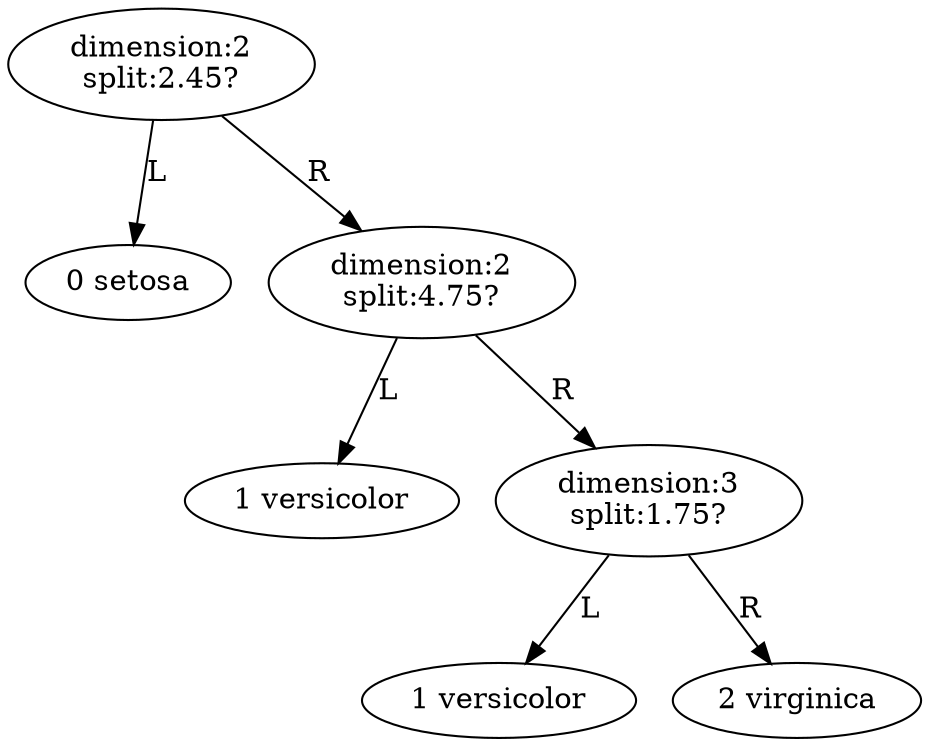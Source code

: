 digraph G {
	0 [label="dimension:2
split:2.45?"]
	1 [label="0 setosa"]
	0 -> 1 [label=L]
	2 [label="dimension:2
split:4.75?"]
	0 -> 2 [label=R]
	3 [label="1 versicolor"]
	2 -> 3 [label=L]
	4 [label="dimension:3
split:1.75?"]
	2 -> 4 [label=R]
	5 [label="1 versicolor"]
	4 -> 5 [label=L]
	6 [label="2 virginica"]
	4 -> 6 [label=R]
}
